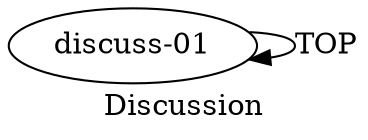 digraph  {
	graph [label=Discussion];
	node [label="\N"];
	a0	 [color=black,
		gold_ind=0,
		gold_label="discuss-01",
		label="discuss-01",
		test_ind=0,
		test_label="discuss-01"];
	a0 -> a0 [key=0,
	color=black,
	gold_label=TOP,
	label=TOP,
	test_label=TOP];
}
